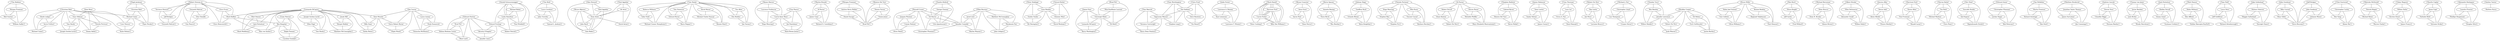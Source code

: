 graph G {
charset=utf8;
"['Tim Robbins'" -- "' Morgan Freeman'";
"['Tim Robbins'" -- "' Bob Gunton'";
"['Tim Robbins'" -- "' William Sadler']\n";
"' Morgan Freeman'" -- "' Bob Gunton'";
"' Morgan Freeman'" -- "' William Sadler']\n";
"' Bob Gunton'" -- "' William Sadler']\n";
"['Christian Bale'" -- "' Heath Ledger'";
"['Christian Bale'" -- "' Aaron Eckhart'";
"['Christian Bale'" -- "' Michael Caine']\n";
"' Heath Ledger'" -- "' Aaron Eckhart'";
"' Heath Ledger'" -- "' Michael Caine']\n";
"' Aaron Eckhart'" -- "' Michael Caine']\n";
"['Leonardo DiCaprio'" -- "' Joseph Gordon-Levitt'";
"['Leonardo DiCaprio'" -- "' Ellen Page'";
"['Leonardo DiCaprio'" -- "' Tom Hardy']\n";
"' Joseph Gordon-Levitt'" -- "' Ellen Page'";
"' Joseph Gordon-Levitt'" -- "' Tom Hardy']\n";
"' Ellen Page'" -- "' Tom Hardy']\n";
"['Edward Norton'" -- "' Brad Pitt'";
"['Edward Norton'" -- "' Helena Bonham Carter'";
"['Edward Norton'" -- "' Meat Loaf']\n";
"' Brad Pitt'" -- "' Helena Bonham Carter'";
"' Brad Pitt'" -- "' Meat Loaf']\n";
"' Helena Bonham Carter'" -- "' Meat Loaf']\n";
"['Tim Roth'" -- "' Laura Lovelace'";
"['Tim Roth'" -- "' John Travolta'";
"['Tim Roth'" -- "' Samuel L. Jackson']\n";
"' Laura Lovelace'" -- "' John Travolta'";
"' Laura Lovelace'" -- "' Samuel L. Jackson']\n";
"' John Travolta'" -- "' Samuel L. Jackson']\n";
"['Alan Howard'" -- "' Noel Appleby'";
"['Alan Howard'" -- "' Sean Astin'";
"['Alan Howard'" -- "' Sala Baker']\n";
"' Noel Appleby'" -- "' Sean Astin'";
"' Noel Appleby'" -- "' Sala Baker']\n";
"' Sean Astin'" -- "' Sala Baker']\n";
"['Tom Hanks'" -- "' Rebecca Williams'";
"['Tom Hanks'" -- "' Sally Field'";
"['Tom Hanks'" -- "' Michael Conner Humphreys']\n";
"' Rebecca Williams'" -- "' Sally Field'";
"' Rebecca Williams'" -- "' Michael Conner Humphreys']\n";
"' Sally Field'" -- "' Michael Conner Humphreys']\n";
"['Keanu Reeves'" -- "' Laurence Fishburne'";
"['Keanu Reeves'" -- "' Carrie-Anne Moss'";
"['Keanu Reeves'" -- "' Hugo Weaving']\n";
"' Laurence Fishburne'" -- "' Carrie-Anne Moss'";
"' Laurence Fishburne'" -- "' Hugo Weaving']\n";
"' Carrie-Anne Moss'" -- "' Hugo Weaving']\n";
"['Noel Appleby'" -- "' Ali Astin'";
"['Noel Appleby'" -- "' Sean Astin'";
"['Noel Appleby'" -- "' David Aston']\n";
"' Ali Astin'" -- "' Sean Astin'";
"' Ali Astin'" -- "' David Aston']\n";
"' Sean Astin'" -- "' David Aston']\n";
"['Marlon Brando'" -- "' Al Pacino'";
"['Marlon Brando'" -- "' James Caan'";
"['Marlon Brando'" -- "' Richard S. Castellano']\n";
"' Al Pacino'" -- "' James Caan'";
"' Al Pacino'" -- "' Richard S. Castellano']\n";
"' James Caan'" -- "' Richard S. Castellano']\n";
"['Christian Bale'" -- "' Gary Oldman'";
"['Christian Bale'" -- "' Tom Hardy'";
"['Christian Bale'" -- "' Joseph Gordon-Levitt']\n";
"' Gary Oldman'" -- "' Tom Hardy'";
"' Gary Oldman'" -- "' Joseph Gordon-Levitt']\n";
"' Tom Hardy'" -- "' Joseph Gordon-Levitt']\n";
"['Bruce Allpress'" -- "' Sean Astin'";
"['Bruce Allpress'" -- "' John Bach'";
"['Bruce Allpress'" -- "' Sala Baker']\n";
"' Sean Astin'" -- "' John Bach'";
"' Sean Astin'" -- "' Sala Baker']\n";
"' John Bach'" -- "' Sala Baker']\n";
"['Morgan Freeman'" -- "' Andrew Kevin Walker'";
"['Morgan Freeman'" -- "' Daniel Zacapa'";
"['Morgan Freeman'" -- "' Brad Pitt']\n";
"' Andrew Kevin Walker'" -- "' Daniel Zacapa'";
"' Andrew Kevin Walker'" -- "' Brad Pitt']\n";
"' Daniel Zacapa'" -- "' Brad Pitt']\n";
"['Robert Downey Jr.'" -- "' Chris Evans'";
"['Robert Downey Jr.'" -- "' Mark Ruffalo'";
"['Robert Downey Jr.'" -- "' Chris Hemsworth']\n";
"' Chris Evans'" -- "' Mark Ruffalo'";
"' Chris Evans'" -- "' Chris Hemsworth']\n";
"' Mark Ruffalo'" -- "' Chris Hemsworth']\n";
"['Russell Crowe'" -- "' Joaquin Phoenix'";
"['Russell Crowe'" -- "' Connie Nielsen'";
"['Russell Crowe'" -- "' Oliver Reed']\n";
"' Joaquin Phoenix'" -- "' Connie Nielsen'";
"' Joaquin Phoenix'" -- "' Oliver Reed']\n";
"' Connie Nielsen'" -- "' Oliver Reed']\n";
"['Christian Bale'" -- "' Michael Caine'";
"['Christian Bale'" -- "' Liam Neeson'";
"['Christian Bale'" -- "' Katie Holmes']\n";
"' Michael Caine'" -- "' Liam Neeson'";
"' Michael Caine'" -- "' Katie Holmes']\n";
"' Liam Neeson'" -- "' Katie Holmes']\n";
"['Peter Dinklage'" -- "' Lena Headey'";
"['Peter Dinklage'" -- "' Emilia Clarke'";
"['Peter Dinklage'" -- "' Kit Harington']\n";
"' Lena Headey'" -- "' Emilia Clarke'";
"' Lena Headey'" -- "' Kit Harington']\n";
"' Emilia Clarke'" -- "' Kit Harington']\n";
"['Jamie Foxx'" -- "' Christoph Waltz'";
"['Jamie Foxx'" -- "' Leonardo DiCaprio'";
"['Jamie Foxx'" -- "' Kerry Washington']\n";
"' Christoph Waltz'" -- "' Leonardo DiCaprio'";
"' Christoph Waltz'" -- "' Kerry Washington']\n";
"' Leonardo DiCaprio'" -- "' Kerry Washington']\n";
"['Sam Worthington'" -- "' Zoe Saldana'";
"['Sam Worthington'" -- "' Sigourney Weaver'";
"['Sam Worthington'" -- "' Stephen Lang']\n";
"' Zoe Saldana'" -- "' Sigourney Weaver'";
"' Zoe Saldana'" -- "' Stephen Lang']\n";
"' Sigourney Weaver'" -- "' Stephen Lang']\n";
"['Jodie Foster'" -- "' Lawrence A. Bonney'";
"['Jodie Foster'" -- "' Kasi Lemmons'";
"['Jodie Foster'" -- "' Lawrence T. Wrentz']\n";
"' Lawrence A. Bonney'" -- "' Kasi Lemmons'";
"' Lawrence A. Bonney'" -- "' Lawrence T. Wrentz']\n";
"' Kasi Lemmons'" -- "' Lawrence T. Wrentz']\n";
"['Tom Hanks'" -- "' Tom Sizemore'";
"['Tom Hanks'" -- "' Edward Burns'";
"['Tom Hanks'" -- "' Barry Pepper']\n";
"' Tom Sizemore'" -- "' Edward Burns'";
"' Tom Sizemore'" -- "' Barry Pepper']\n";
"' Edward Burns'" -- "' Barry Pepper']\n";
"['Mark Hamill'" -- "' Harrison Ford'";
"['Mark Hamill'" -- "' Carrie Fisher'";
"['Mark Hamill'" -- "' Peter Cushing']\n";
"' Harrison Ford'" -- "' Carrie Fisher'";
"' Harrison Ford'" -- "' Peter Cushing']\n";
"' Carrie Fisher'" -- "' Peter Cushing']\n";
"['Leonardo DiCaprio'" -- "' Matt Damon'";
"['Leonardo DiCaprio'" -- "' Jack Nicholson'";
"['Leonardo DiCaprio'" -- "' Mark Wahlberg']\n";
"' Matt Damon'" -- "' Jack Nicholson'";
"' Matt Damon'" -- "' Mark Wahlberg']\n";
"' Jack Nicholson'" -- "' Mark Wahlberg']\n";
"['Liam Neeson'" -- "' Ben Kingsley'";
"['Liam Neeson'" -- "' Ralph Fiennes'";
"['Liam Neeson'" -- "' Caroline Goodall']\n";
"' Ben Kingsley'" -- "' Ralph Fiennes'";
"' Ben Kingsley'" -- "' Caroline Goodall']\n";
"' Ralph Fiennes'" -- "' Caroline Goodall']\n";
"['Brad Pitt'" -- "' M\\xc3\\xa9lanie Laurent'";
"['Brad Pitt'" -- "' Christoph Waltz'";
"['Brad Pitt'" -- "' Eli Roth']\n";
"' M\\xc3\\xa9lanie Laurent'" -- "' Christoph Waltz'";
"' M\\xc3\\xa9lanie Laurent'" -- "' Eli Roth']\n";
"' Christoph Waltz'" -- "' Eli Roth']\n";
"['Guy Pearce'" -- "' Carrie-Anne Moss'";
"['Guy Pearce'" -- "' Joe Pantoliano'";
"['Guy Pearce'" -- "' Mark Boone Junior']\n";
"' Carrie-Anne Moss'" -- "' Joe Pantoliano'";
"' Carrie-Anne Moss'" -- "' Mark Boone Junior']\n";
"' Joe Pantoliano'" -- "' Mark Boone Junior']\n";
"['Bryan Cranston'" -- "' Anna Gunn'";
"['Bryan Cranston'" -- "' Aaron Paul'";
"['Bryan Cranston'" -- "' Dean Norris']\n";
"' Anna Gunn'" -- "' Aaron Paul'";
"' Anna Gunn'" -- "' Dean Norris']\n";
"' Aaron Paul'" -- "' Dean Norris']\n";
"['Hugh Jackman'" -- "' Christian Bale'";
"['Hugh Jackman'" -- "' Michael Caine'";
"['Hugh Jackman'" -- "' Piper Perabo']\n";
"' Christian Bale'" -- "' Michael Caine'";
"' Christian Bale'" -- "' Piper Perabo']\n";
"' Michael Caine'" -- "' Piper Perabo']\n";
"['Ellen Burstyn'" -- "' Matthew McConaughey'";
"['Ellen Burstyn'" -- "' Mackenzie Foy'";
"['Ellen Burstyn'" -- "' John Lithgow']\n";
"' Matthew McConaughey'" -- "' Mackenzie Foy'";
"' Matthew McConaughey'" -- "' John Lithgow']\n";
"' Mackenzie Foy'" -- "' John Lithgow']\n";
"['Kevin Spacey'" -- "' Annette Bening'";
"['Kevin Spacey'" -- "' Thora Birch'";
"['Kevin Spacey'" -- "' Wes Bentley']\n";
"' Annette Bening'" -- "' Thora Birch'";
"' Annette Bening'" -- "' Wes Bentley']\n";
"' Thora Birch'" -- "' Wes Bentley']\n";
"['Johnny Depp'" -- "' Geoffrey Rush'";
"['Johnny Depp'" -- "' Orlando Bloom'";
"['Johnny Depp'" -- "' Keira Knightley']\n";
"' Geoffrey Rush'" -- "' Orlando Bloom'";
"' Geoffrey Rush'" -- "' Keira Knightley']\n";
"' Orlando Bloom'" -- "' Keira Knightley']\n";
"['Leonardo DiCaprio'" -- "' Kate Winslet'";
"['Leonardo DiCaprio'" -- "' Billy Zane'";
"['Leonardo DiCaprio'" -- "' Kathy Bates']\n";
"' Kate Winslet'" -- "' Billy Zane'";
"' Kate Winslet'" -- "' Kathy Bates']\n";
"' Billy Zane'" -- "' Kathy Bates']\n";
"['Mark Hamill'" -- "' Harrison Ford'";
"['Mark Hamill'" -- "' Carrie Fisher'";
"['Mark Hamill'" -- "' Billy Dee Williams']\n";
"' Harrison Ford'" -- "' Carrie Fisher'";
"' Harrison Ford'" -- "' Billy Dee Williams']\n";
"' Carrie Fisher'" -- "' Billy Dee Williams']\n";
"['Natalie Portman'" -- "' Hugo Weaving'";
"['Natalie Portman'" -- "' Stephen Rea'";
"['Natalie Portman'" -- "' Stephen Fry']\n";
"' Hugo Weaving'" -- "' Stephen Rea'";
"' Hugo Weaving'" -- "' Stephen Fry']\n";
"' Stephen Rea'" -- "' Stephen Fry']\n";
"['Al Pacino'" -- "' Robert Duvall'";
"['Al Pacino'" -- "' Diane Keaton'";
"['Al Pacino'" -- "' Robert De Niro']\n";
"' Robert Duvall'" -- "' Diane Keaton'";
"' Robert Duvall'" -- "' Robert De Niro']\n";
"' Diane Keaton'" -- "' Robert De Niro']\n";
"['Edward Norton'" -- "' Edward Furlong'";
"['Edward Norton'" -- "\" Beverly D'Angelo\"";
"['Edward Norton'" -- "' Jennifer Lien']\n";
"' Edward Furlong'" -- "\" Beverly D'Angelo\"";
"' Edward Furlong'" -- "' Jennifer Lien']\n";
"\" Beverly D'Angelo\"" -- "' Jennifer Lien']\n";
"['Tom Hanks'" -- "' David Morse'";
"['Tom Hanks'" -- "' Michael Clarke Duncan'";
"['Tom Hanks'" -- "' Bonnie Hunt']\n";
"' David Morse'" -- "' Michael Clarke Duncan'";
"' David Morse'" -- "' Bonnie Hunt']\n";
"' Michael Clarke Duncan'" -- "' Bonnie Hunt']\n";
"['Leonardo DiCaprio'" -- "' Mark Ruffalo'";
"['Leonardo DiCaprio'" -- "' Ben Kingsley'";
"['Leonardo DiCaprio'" -- "' Max von Sydow']\n";
"' Mark Ruffalo'" -- "' Ben Kingsley'";
"' Mark Ruffalo'" -- "' Max von Sydow']\n";
"' Ben Kingsley'" -- "' Max von Sydow']\n";
"['Arnold Schwarzenegger'" -- "' Linda Hamilton'";
"['Arnold Schwarzenegger'" -- "' Edward Furlong'";
"['Arnold Schwarzenegger'" -- "' Robert Patrick']\n";
"' Linda Hamilton'" -- "' Edward Furlong'";
"' Linda Hamilton'" -- "' Robert Patrick']\n";
"' Edward Furlong'" -- "' Robert Patrick']\n";
"['Stephen Baldwin'" -- "' Gabriel Byrne'";
"['Stephen Baldwin'" -- "' Benicio Del Toro'";
"['Stephen Baldwin'" -- "' Kevin Pollak']\n";
"' Gabriel Byrne'" -- "' Benicio Del Toro'";
"' Gabriel Byrne'" -- "' Kevin Pollak']\n";
"' Benicio Del Toro'" -- "' Kevin Pollak']\n";
"['James Robinson'" -- "' Sean Lawlor'";
"['James Robinson'" -- "' Sandy Nelson'";
"['James Robinson'" -- "' James Cosmo']\n";
"' Sean Lawlor'" -- "' Sandy Nelson'";
"' Sean Lawlor'" -- "' James Cosmo']\n";
"' Sandy Nelson'" -- "' James Cosmo']\n";
"['Uma Thurman'" -- "' Lucy Liu'";
"['Uma Thurman'" -- "' Vivica A. Fox'";
"['Uma Thurman'" -- "' Daryl Hannah']\n";
"' Lucy Liu'" -- "' Vivica A. Fox'";
"' Lucy Liu'" -- "' Daryl Hannah']\n";
"' Vivica A. Fox'" -- "' Daryl Hannah']\n";
"['Robert De Niro'" -- "' Ray Liotta'";
"['Robert De Niro'" -- "' Joe Pesci'";
"['Robert De Niro'" -- "' Lorraine Bracco']\n";
"' Ray Liotta'" -- "' Joe Pesci'";
"' Ray Liotta'" -- "' Lorraine Bracco']\n";
"' Joe Pesci'" -- "' Lorraine Bracco']\n";
"['Leonardo DiCaprio'" -- "' Jonah Hill'";
"['Leonardo DiCaprio'" -- "' Margot Robbie'";
"['Leonardo DiCaprio'" -- "' Matthew McConaughey']\n";
"' Jonah Hill'" -- "' Margot Robbie'";
"' Jonah Hill'" -- "' Matthew McConaughey']\n";
"' Margot Robbie'" -- "' Matthew McConaughey']\n";
"['Jean Reno'" -- "' Gary Oldman'";
"['Jean Reno'" -- "' Natalie Portman'";
"['Jean Reno'" -- "' Danny Aiello']\n";
"' Gary Oldman'" -- "' Natalie Portman'";
"' Gary Oldman'" -- "' Danny Aiello']\n";
"' Natalie Portman'" -- "' Danny Aiello']\n";
"['Michael J. Fox'" -- "' Christopher Lloyd'";
"['Michael J. Fox'" -- "' Lea Thompson'";
"['Michael J. Fox'" -- "' Crispin Glover']\n";
"' Christopher Lloyd'" -- "' Lea Thompson'";
"' Christopher Lloyd'" -- "' Crispin Glover']\n";
"' Lea Thompson'" -- "' Crispin Glover']\n";
"['Stanley Tucci'" -- "' Wes Bentley'";
"['Stanley Tucci'" -- "' Jennifer Lawrence'";
"['Stanley Tucci'" -- "' Willow Shields']\n";
"' Wes Bentley'" -- "' Jennifer Lawrence'";
"' Wes Bentley'" -- "' Willow Shields']\n";
"' Jennifer Lawrence'" -- "' Willow Shields']\n";
"['Bruce Willis'" -- "' Haley Joel Osment'";
"['Bruce Willis'" -- "' Toni Collette'";
"['Bruce Willis'" -- "' Olivia Williams']\n";
"' Haley Joel Osment'" -- "' Toni Collette'";
"' Haley Joel Osment'" -- "' Olivia Williams']\n";
"' Toni Collette'" -- "' Olivia Williams']\n";
"['Ben Burtt'" -- "' Elissa Knight'";
"['Ben Burtt'" -- "' Jeff Garlin'";
"['Ben Burtt'" -- "' Fred Willard']\n";
"' Elissa Knight'" -- "' Jeff Garlin'";
"' Elissa Knight'" -- "' Fred Willard']\n";
"' Jeff Garlin'" -- "' Fred Willard']\n";
"['Robert Downey Jr.'" -- "' Terrence Howard'";
"['Robert Downey Jr.'" -- "' Jeff Bridges'";
"['Robert Downey Jr.'" -- "' Gwyneth Paltrow']\n";
"' Terrence Howard'" -- "' Jeff Bridges'";
"' Terrence Howard'" -- "' Gwyneth Paltrow']\n";
"' Jeff Bridges'" -- "' Gwyneth Paltrow']\n";
"['Michael Berryman'" -- "' Peter Brocco'";
"['Michael Berryman'" -- "' Dean R. Brooks'";
"['Michael Berryman'" -- "' Alonzo Brown']\n";
"' Peter Brocco'" -- "' Dean R. Brooks'";
"' Peter Brocco'" -- "' Alonzo Brown']\n";
"' Dean R. Brooks'" -- "' Alonzo Brown']\n";
"['Albert Brooks'" -- "' Ellen DeGeneres'";
"['Albert Brooks'" -- "' Alexander Gould'";
"['Albert Brooks'" -- "' Willem Dafoe']\n";
"' Ellen DeGeneres'" -- "' Alexander Gould'";
"' Ellen DeGeneres'" -- "' Willem Dafoe']\n";
"' Alexander Gould'" -- "' Willem Dafoe']\n";
"['Jessica Alba'" -- "' Devon Aoki'";
"['Jessica Alba'" -- "' Alexis Bledel'";
"['Jessica Alba'" -- "' Powers Boothe']\n";
"' Devon Aoki'" -- "' Alexis Bledel'";
"' Devon Aoki'" -- "' Powers Boothe']\n";
"' Alexis Bledel'" -- "' Powers Boothe']\n";
"['Jim Carrey'" -- "' Kate Winslet'";
"['Jim Carrey'" -- "' Gerry Robert Byrne'";
"['Jim Carrey'" -- "' Elijah Wood']\n";
"' Kate Winslet'" -- "' Gerry Robert Byrne'";
"' Kate Winslet'" -- "' Elijah Wood']\n";
"' Gerry Robert Byrne'" -- "' Elijah Wood']\n";
"['Jim Carrey'" -- "' Laura Linney'";
"['Jim Carrey'" -- "' Noah Emmerich'";
"['Jim Carrey'" -- "' Natascha McElhone']\n";
"' Laura Linney'" -- "' Noah Emmerich'";
"' Laura Linney'" -- "' Natascha McElhone']\n";
"' Noah Emmerich'" -- "' Natascha McElhone']\n";
"['Harrison Ford'" -- "' Karen Allen'";
"['Harrison Ford'" -- "' Paul Freeman'";
"['Harrison Ford'" -- "' Ronald Lacey']\n";
"' Karen Allen'" -- "' Paul Freeman'";
"' Karen Allen'" -- "' Ronald Lacey']\n";
"' Paul Freeman'" -- "' Ronald Lacey']\n";
"['Harvey Keitel'" -- "' Tim Roth'";
"['Harvey Keitel'" -- "' Michael Madsen'";
"['Harvey Keitel'" -- "' Chris Penn']\n";
"' Tim Roth'" -- "' Michael Madsen'";
"' Tim Roth'" -- "' Chris Penn']\n";
"' Michael Madsen'" -- "' Chris Penn']\n";
"['Dev Patel'" -- "' Saurabh Shukla'";
"['Dev Patel'" -- "' Anil Kapoor'";
"['Dev Patel'" -- "' Rajendranath Zutshi']\n";
"' Saurabh Shukla'" -- "' Anil Kapoor'";
"' Saurabh Shukla'" -- "' Rajendranath Zutshi']\n";
"' Anil Kapoor'" -- "' Rajendranath Zutshi']\n";
"['Edward Asner'" -- "' Christopher Plummer'";
"['Edward Asner'" -- "' Jordan Nagai'";
"['Edward Asner'" -- "' Bob Peterson']\n";
"' Christopher Plummer'" -- "' Jordan Nagai'";
"' Christopher Plummer'" -- "' Bob Peterson']\n";
"' Jordan Nagai'" -- "' Bob Peterson']\n";
"['Ian McKellen'" -- "' Martin Freeman'";
"['Ian McKellen'" -- "' Richard Armitage'";
"['Ian McKellen'" -- "' Ken Stott']\n";
"' Martin Freeman'" -- "' Richard Armitage'";
"' Martin Freeman'" -- "' Ken Stott']\n";
"' Richard Armitage'" -- "' Ken Stott']\n";
"['Mark Hamill'" -- "' Harrison Ford'";
"['Mark Hamill'" -- "' Carrie Fisher'";
"['Mark Hamill'" -- "' Billy Dee Williams']\n";
"' Harrison Ford'" -- "' Carrie Fisher'";
"' Harrison Ford'" -- "' Billy Dee Williams']\n";
"' Carrie Fisher'" -- "' Billy Dee Williams']\n";
"['Matthew Broderick'" -- "' Jonathan Taylor Thomas'";
"['Matthew Broderick'" -- "' James Earl Jones'";
"['Matthew Broderick'" -- "' Jim Cummings']\n";
"' Jonathan Taylor Thomas'" -- "' James Earl Jones'";
"' Jonathan Taylor Thomas'" -- "' Jim Cummings']\n";
"' James Earl Jones'" -- "' Jim Cummings']\n";
"['Gerard Butler'" -- "' Lena Headey'";
"['Gerard Butler'" -- "' Dominic West'";
"['Gerard Butler'" -- "' David Wenham']\n";
"' Lena Headey'" -- "' Dominic West'";
"' Lena Headey'" -- "' David Wenham']\n";
"' Dominic West'" -- "' David Wenham']\n";
"['Chris Pratt'" -- "' Zoe Saldana'";
"['Chris Pratt'" -- "' Dave Bautista'";
"['Chris Pratt'" -- "' Vin Diesel']\n";
"' Zoe Saldana'" -- "' Dave Bautista'";
"' Zoe Saldana'" -- "' Vin Diesel']\n";
"' Dave Bautista'" -- "' Vin Diesel']\n";
"['Andrew Lincoln'" -- "' Steven Yeun'";
"['Andrew Lincoln'" -- "' Chandler Riggs'";
"['Andrew Lincoln'" -- "' Norman Reedus']\n";
"' Steven Yeun'" -- "' Chandler Riggs'";
"' Steven Yeun'" -- "' Norman Reedus']\n";
"' Chandler Riggs'" -- "' Norman Reedus']\n";
"['Tommy Lee Jones'" -- "' Javier Bardem'";
"['Tommy Lee Jones'" -- "' Josh Brolin'";
"['Tommy Lee Jones'" -- "' Woody Harrelson']\n";
"' Javier Bardem'" -- "' Josh Brolin'";
"' Javier Bardem'" -- "' Woody Harrelson']\n";
"' Josh Brolin'" -- "' Woody Harrelson']\n";
"['Tom Hanks'" -- "' Tim Allen'";
"['Tom Hanks'" -- "' Don Rickles'";
"['Tom Hanks'" -- "' Jim Varney']\n";
"' Tim Allen'" -- "' Don Rickles'";
"' Tim Allen'" -- "' Jim Varney']\n";
"' Don Rickles'" -- "' Jim Varney']\n";
"['Benicio Del Toro'" -- "' Dennis Farina'";
"['Benicio Del Toro'" -- "' Vinnie Jones'";
"['Benicio Del Toro'" -- "' Brad Pitt']\n";
"' Dennis Farina'" -- "' Vinnie Jones'";
"' Dennis Farina'" -- "' Brad Pitt']\n";
"' Vinnie Jones'" -- "' Brad Pitt']\n";
"['Jack Nicholson'" -- "' Shelley Duvall'";
"['Jack Nicholson'" -- "' Danny Lloyd'";
"['Jack Nicholson'" -- "' Scatman Crothers']\n";
"' Shelley Duvall'" -- "' Danny Lloyd'";
"' Shelley Duvall'" -- "' Scatman Crothers']\n";
"' Danny Lloyd'" -- "' Scatman Crothers']\n";
"['Russell Crowe'" -- "' Ed Harris'";
"['Russell Crowe'" -- "' Jennifer Connelly'";
"['Russell Crowe'" -- "' Christopher Plummer']\n";
"' Ed Harris'" -- "' Jennifer Connelly'";
"' Ed Harris'" -- "' Christopher Plummer']\n";
"' Jennifer Connelly'" -- "' Christopher Plummer']\n";
"['Matt Damon'" -- "' Robin Williams'";
"['Matt Damon'" -- "' Ben Affleck'";
"['Matt Damon'" -- "' Stellan Skarsg\\xc3\\xa5rd']\n";
"' Robin Williams'" -- "' Ben Affleck'";
"' Robin Williams'" -- "' Stellan Skarsg\\xc3\\xa5rd']\n";
"' Ben Affleck'" -- "' Stellan Skarsg\\xc3\\xa5rd']\n";
"['Arnold Schwarzenegger'" -- "' Michael Biehn'";
"['Arnold Schwarzenegger'" -- "' Linda Hamilton'";
"['Arnold Schwarzenegger'" -- "' Paul Winfield']\n";
"' Michael Biehn'" -- "' Linda Hamilton'";
"' Michael Biehn'" -- "' Paul Winfield']\n";
"' Linda Hamilton'" -- "' Paul Winfield']\n";
"['Bradley Cooper'" -- "' Ed Helms'";
"['Bradley Cooper'" -- "' Zach Galifianakis'";
"['Bradley Cooper'" -- "' Justin Bartha']\n";
"' Ed Helms'" -- "' Zach Galifianakis'";
"' Ed Helms'" -- "' Justin Bartha']\n";
"' Zach Galifianakis'" -- "' Justin Bartha']\n";
"['Bruce Willis'" -- "' Bonnie Bedelia'";
"['Bruce Willis'" -- "' Reginald VelJohnson'";
"['Bruce Willis'" -- "' Paul Gleason']\n";
"' Bonnie Bedelia'" -- "' Reginald VelJohnson'";
"' Bonnie Bedelia'" -- "' Paul Gleason']\n";
"' Reginald VelJohnson'" -- "' Paul Gleason']\n";
"['Sam Neill'" -- "' Laura Dern'";
"['Sam Neill'" -- "' Jeff Goldblum'";
"['Sam Neill'" -- "' Richard Attenborough']\n";
"' Laura Dern'" -- "' Jeff Goldblum'";
"' Laura Dern'" -- "' Richard Attenborough']\n";
"' Jeff Goldblum'" -- "' Richard Attenborough']\n";
"['Jake Gyllenhaal'" -- "' Holmes Osborne'";
"['Jake Gyllenhaal'" -- "' Maggie Gyllenhaal'";
"['Jake Gyllenhaal'" -- "' Daveigh Chase']\n";
"' Holmes Osborne'" -- "' Maggie Gyllenhaal'";
"' Holmes Osborne'" -- "' Daveigh Chase']\n";
"' Maggie Gyllenhaal'" -- "' Daveigh Chase']\n";
"['Sandra Bullock'" -- "' George Clooney'";
"['Sandra Bullock'" -- "' Ed Harris'";
"['Sandra Bullock'" -- "' Orto Ignatiussen']\n";
"' George Clooney'" -- "' Ed Harris'";
"' George Clooney'" -- "' Orto Ignatiussen']\n";
"' Ed Harris'" -- "' Orto Ignatiussen']\n";
"['Ellen Burstyn'" -- "' Jared Leto'";
"['Ellen Burstyn'" -- "' Jennifer Connelly'";
"['Ellen Burstyn'" -- "' Marlon Wayans']\n";
"' Jared Leto'" -- "' Jennifer Connelly'";
"' Jared Leto'" -- "' Marlon Wayans']\n";
"' Jennifer Connelly'" -- "' Marlon Wayans']\n";
"['John Goodman'" -- "' Billy Crystal'";
"['John Goodman'" -- "' Mary Gibbs'";
"['John Goodman'" -- "' Steve Buscemi']\n";
"' Billy Crystal'" -- "' Mary Gibbs'";
"' Billy Crystal'" -- "' Steve Buscemi']\n";
"' Mary Gibbs'" -- "' Steve Buscemi']\n";
"['Clint Eastwood'" -- "' Christopher Carley'";
"['Clint Eastwood'" -- "' Bee Vang'";
"['Clint Eastwood'" -- "' Ahney Her']\n";
"' Christopher Carley'" -- "' Bee Vang'";
"' Christopher Carley'" -- "' Ahney Her']\n";
"' Bee Vang'" -- "' Ahney Her']\n";
"['Tom Skerritt'" -- "' Sigourney Weaver'";
"['Tom Skerritt'" -- "' Veronica Cartwright'";
"['Tom Skerritt'" -- "' Harry Dean Stanton']\n";
"' Sigourney Weaver'" -- "' Veronica Cartwright'";
"' Sigourney Weaver'" -- "' Harry Dean Stanton']\n";
"' Veronica Cartwright'" -- "' Harry Dean Stanton']\n";
"['Natalie Portman'" -- "' Mila Kunis'";
"['Natalie Portman'" -- "' Vincent Cassel'";
"['Natalie Portman'" -- "' Barbara Hershey']\n";
"' Mila Kunis'" -- "' Vincent Cassel'";
"' Mila Kunis'" -- "' Barbara Hershey']\n";
"' Vincent Cassel'" -- "' Barbara Hershey']\n";
"['Malcolm McDowell'" -- "' Patrick Magee'";
"['Malcolm McDowell'" -- "' Michael Bates'";
"['Malcolm McDowell'" -- "' Warren Clarke']\n";
"' Patrick Magee'" -- "' Michael Bates'";
"' Patrick Magee'" -- "' Warren Clarke']\n";
"' Michael Bates'" -- "' Warren Clarke']\n";
"['Robert Downey Jr.'" -- "' Gwyneth Paltrow'";
"['Robert Downey Jr.'" -- "' Don Cheadle'";
"['Robert Downey Jr.'" -- "' Guy Pearce']\n";
"' Gwyneth Paltrow'" -- "' Don Cheadle'";
"' Gwyneth Paltrow'" -- "' Guy Pearce']\n";
"' Don Cheadle'" -- "' Guy Pearce']\n";
"['Tobey Maguire'" -- "' Willem Dafoe'";
"['Tobey Maguire'" -- "' Kirsten Dunst'";
"['Tobey Maguire'" -- "' James Franco']\n";
"' Willem Dafoe'" -- "' Kirsten Dunst'";
"' Willem Dafoe'" -- "' James Franco']\n";
"' Kirsten Dunst'" -- "' James Franco']\n";
"['Sharlto Copley'" -- "' Jason Cope'";
"['Sharlto Copley'" -- "' Nathalie Boltt'";
"['Sharlto Copley'" -- "' Sylvaine Strike']\n";
"' Jason Cope'" -- "' Nathalie Boltt'";
"' Jason Cope'" -- "' Sylvaine Strike']\n";
"' Nathalie Boltt'" -- "' Sylvaine Strike']\n";
"['Bradley Cooper'" -- "' Jennifer Lawrence'";
"['Bradley Cooper'" -- "' Robert De Niro'";
"['Bradley Cooper'" -- "' Jacki Weaver']\n";
"' Jennifer Lawrence'" -- "' Robert De Niro'";
"' Jennifer Lawrence'" -- "' Jacki Weaver']\n";
"' Robert De Niro'" -- "' Jacki Weaver']\n";
"['Al Pacino'" -- "' Steven Bauer'";
"['Al Pacino'" -- "' Michelle Pfeiffer'";
"['Al Pacino'" -- "' Mary Elizabeth Mastrantonio']\n";
"' Steven Bauer'" -- "' Michelle Pfeiffer'";
"' Steven Bauer'" -- "' Mary Elizabeth Mastrantonio']\n";
"' Michelle Pfeiffer'" -- "' Mary Elizabeth Mastrantonio']\n";
"['Alexandre Rodrigues'" -- "' Leandro Firmino'";
"['Alexandre Rodrigues'" -- "' Phellipe Haagensen'";
"['Alexandre Rodrigues'" -- "' Douglas Silva']\n";
"' Leandro Firmino'" -- "' Phellipe Haagensen'";
"' Leandro Firmino'" -- "' Douglas Silva']\n";
"' Phellipe Haagensen'" -- "' Douglas Silva']\n";
"['Jeff Bridges'" -- "' John Goodman'";
"['Jeff Bridges'" -- "' Julianne Moore'";
"['Jeff Bridges'" -- "' Steve Buscemi']\n";
"' John Goodman'" -- "' Julianne Moore'";
"' John Goodman'" -- "' Steve Buscemi']\n";
"' Julianne Moore'" -- "' Steve Buscemi']\n";
"['Audrey Tautou'" -- "' Mathieu Kasso";
}
